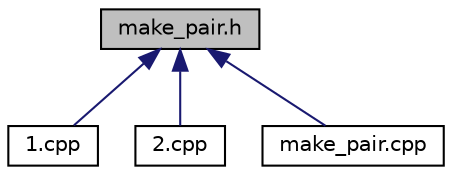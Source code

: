 digraph "make_pair.h"
{
  edge [fontname="Helvetica",fontsize="10",labelfontname="Helvetica",labelfontsize="10"];
  node [fontname="Helvetica",fontsize="10",shape=record];
  Node1 [label="make_pair.h",height=0.2,width=0.4,color="black", fillcolor="grey75", style="filled", fontcolor="black"];
  Node1 -> Node2 [dir="back",color="midnightblue",fontsize="10",style="solid",fontname="Helvetica"];
  Node2 [label="1.cpp",height=0.2,width=0.4,color="black", fillcolor="white", style="filled",URL="$1_8cpp.html"];
  Node1 -> Node3 [dir="back",color="midnightblue",fontsize="10",style="solid",fontname="Helvetica"];
  Node3 [label="2.cpp",height=0.2,width=0.4,color="black", fillcolor="white", style="filled",URL="$2_8cpp.html"];
  Node1 -> Node4 [dir="back",color="midnightblue",fontsize="10",style="solid",fontname="Helvetica"];
  Node4 [label="make_pair.cpp",height=0.2,width=0.4,color="black", fillcolor="white", style="filled",URL="$make__pair_8cpp.html"];
}
